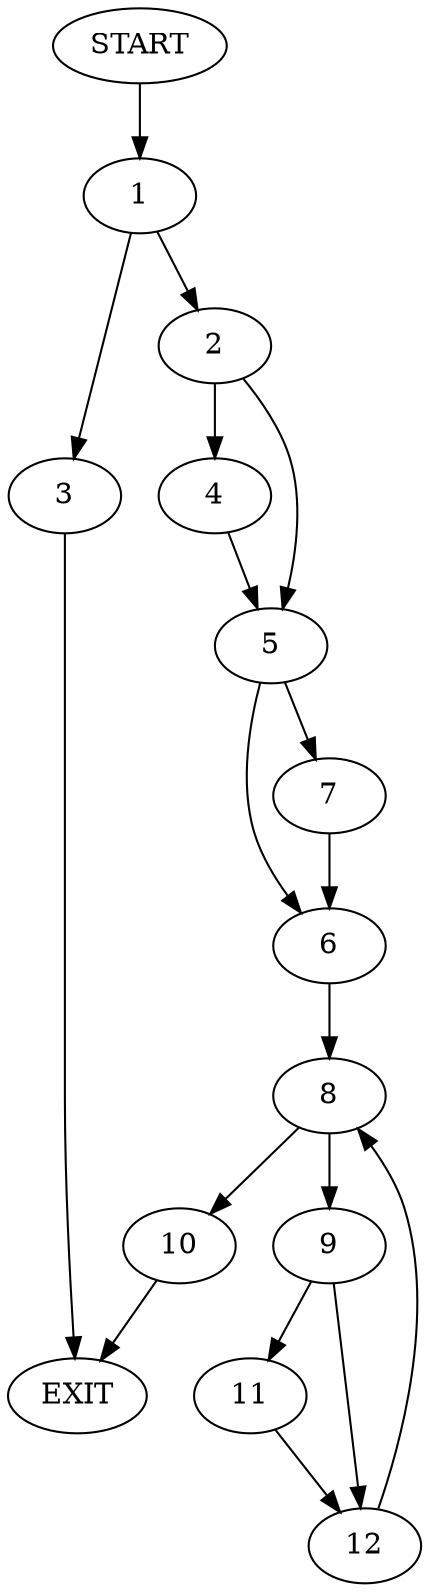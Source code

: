 digraph {
0 [label="START"]
13 [label="EXIT"]
0 -> 1
1 -> 2
1 -> 3
2 -> 4
2 -> 5
3 -> 13
4 -> 5
5 -> 6
5 -> 7
7 -> 6
6 -> 8
8 -> 9
8 -> 10
10 -> 13
9 -> 11
9 -> 12
11 -> 12
12 -> 8
}
